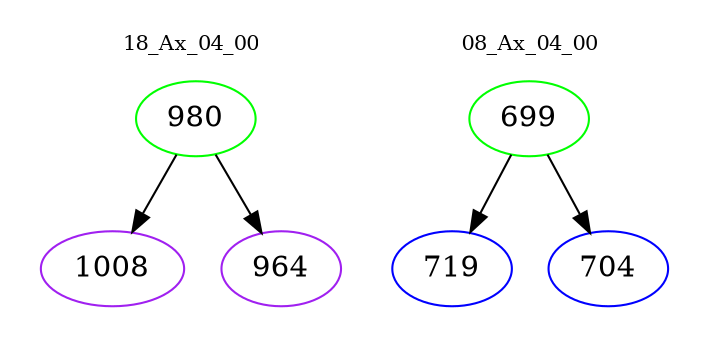 digraph{
subgraph cluster_0 {
color = white
label = "18_Ax_04_00";
fontsize=10;
T0_980 [label="980", color="green"]
T0_980 -> T0_1008 [color="black"]
T0_1008 [label="1008", color="purple"]
T0_980 -> T0_964 [color="black"]
T0_964 [label="964", color="purple"]
}
subgraph cluster_1 {
color = white
label = "08_Ax_04_00";
fontsize=10;
T1_699 [label="699", color="green"]
T1_699 -> T1_719 [color="black"]
T1_719 [label="719", color="blue"]
T1_699 -> T1_704 [color="black"]
T1_704 [label="704", color="blue"]
}
}
